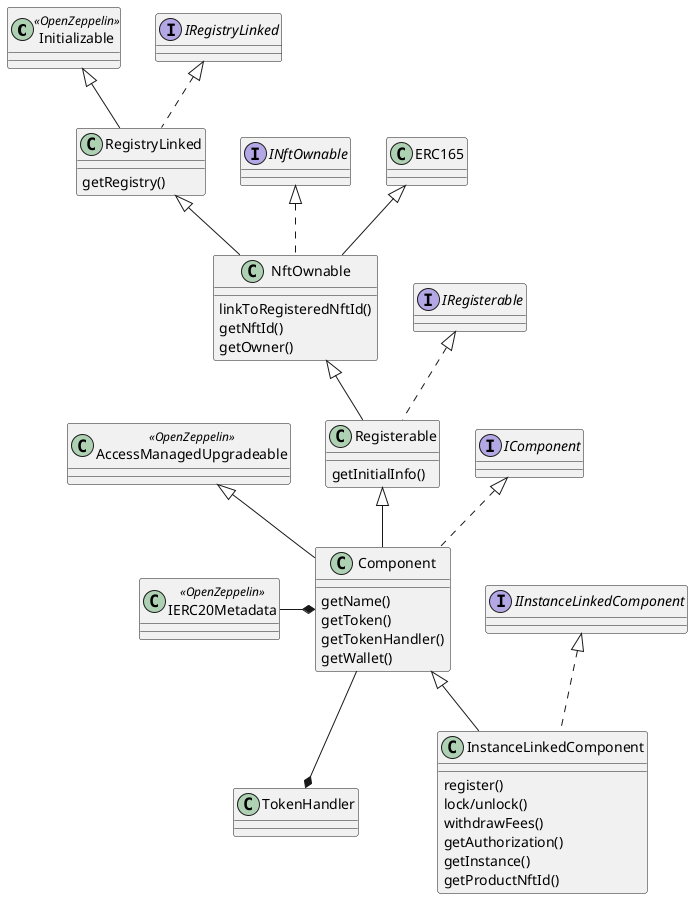 @startuml

class Initializable <<OpenZeppelin>>
class AccessManagedUpgradeable <<OpenZeppelin>>

class RegistryLinked implements IRegistryLinked
class RegistryLinked extends Initializable
RegistryLinked : getRegistry()

class NftOwnable implements INftOwnable
class NftOwnable extends RegistryLinked
class NftOwnable extends ERC165
NftOwnable : linkToRegisteredNftId()
NftOwnable : getNftId()
NftOwnable : getOwner()

class Registerable implements IRegisterable
class Registerable extends NftOwnable
Registerable : getInitialInfo()

class Component implements IComponent
class Component extends Registerable
class Component extends AccessManagedUpgradeable
Component : getName()
Component : getToken()
Component : getTokenHandler()
Component : getWallet()

class IERC20Metadata  <<OpenZeppelin>>
IERC20Metadata -* Component
Component --* TokenHandler
IERC20Metadata -[hidden]- TokenHandler

class InstanceLinkedComponent implements IInstanceLinkedComponent
class InstanceLinkedComponent extends Component
InstanceLinkedComponent : register()
InstanceLinkedComponent : lock/unlock()
InstanceLinkedComponent : withdrawFees()
InstanceLinkedComponent : getAuthorization()
InstanceLinkedComponent : getInstance()
InstanceLinkedComponent : getProductNftId()

@enduml